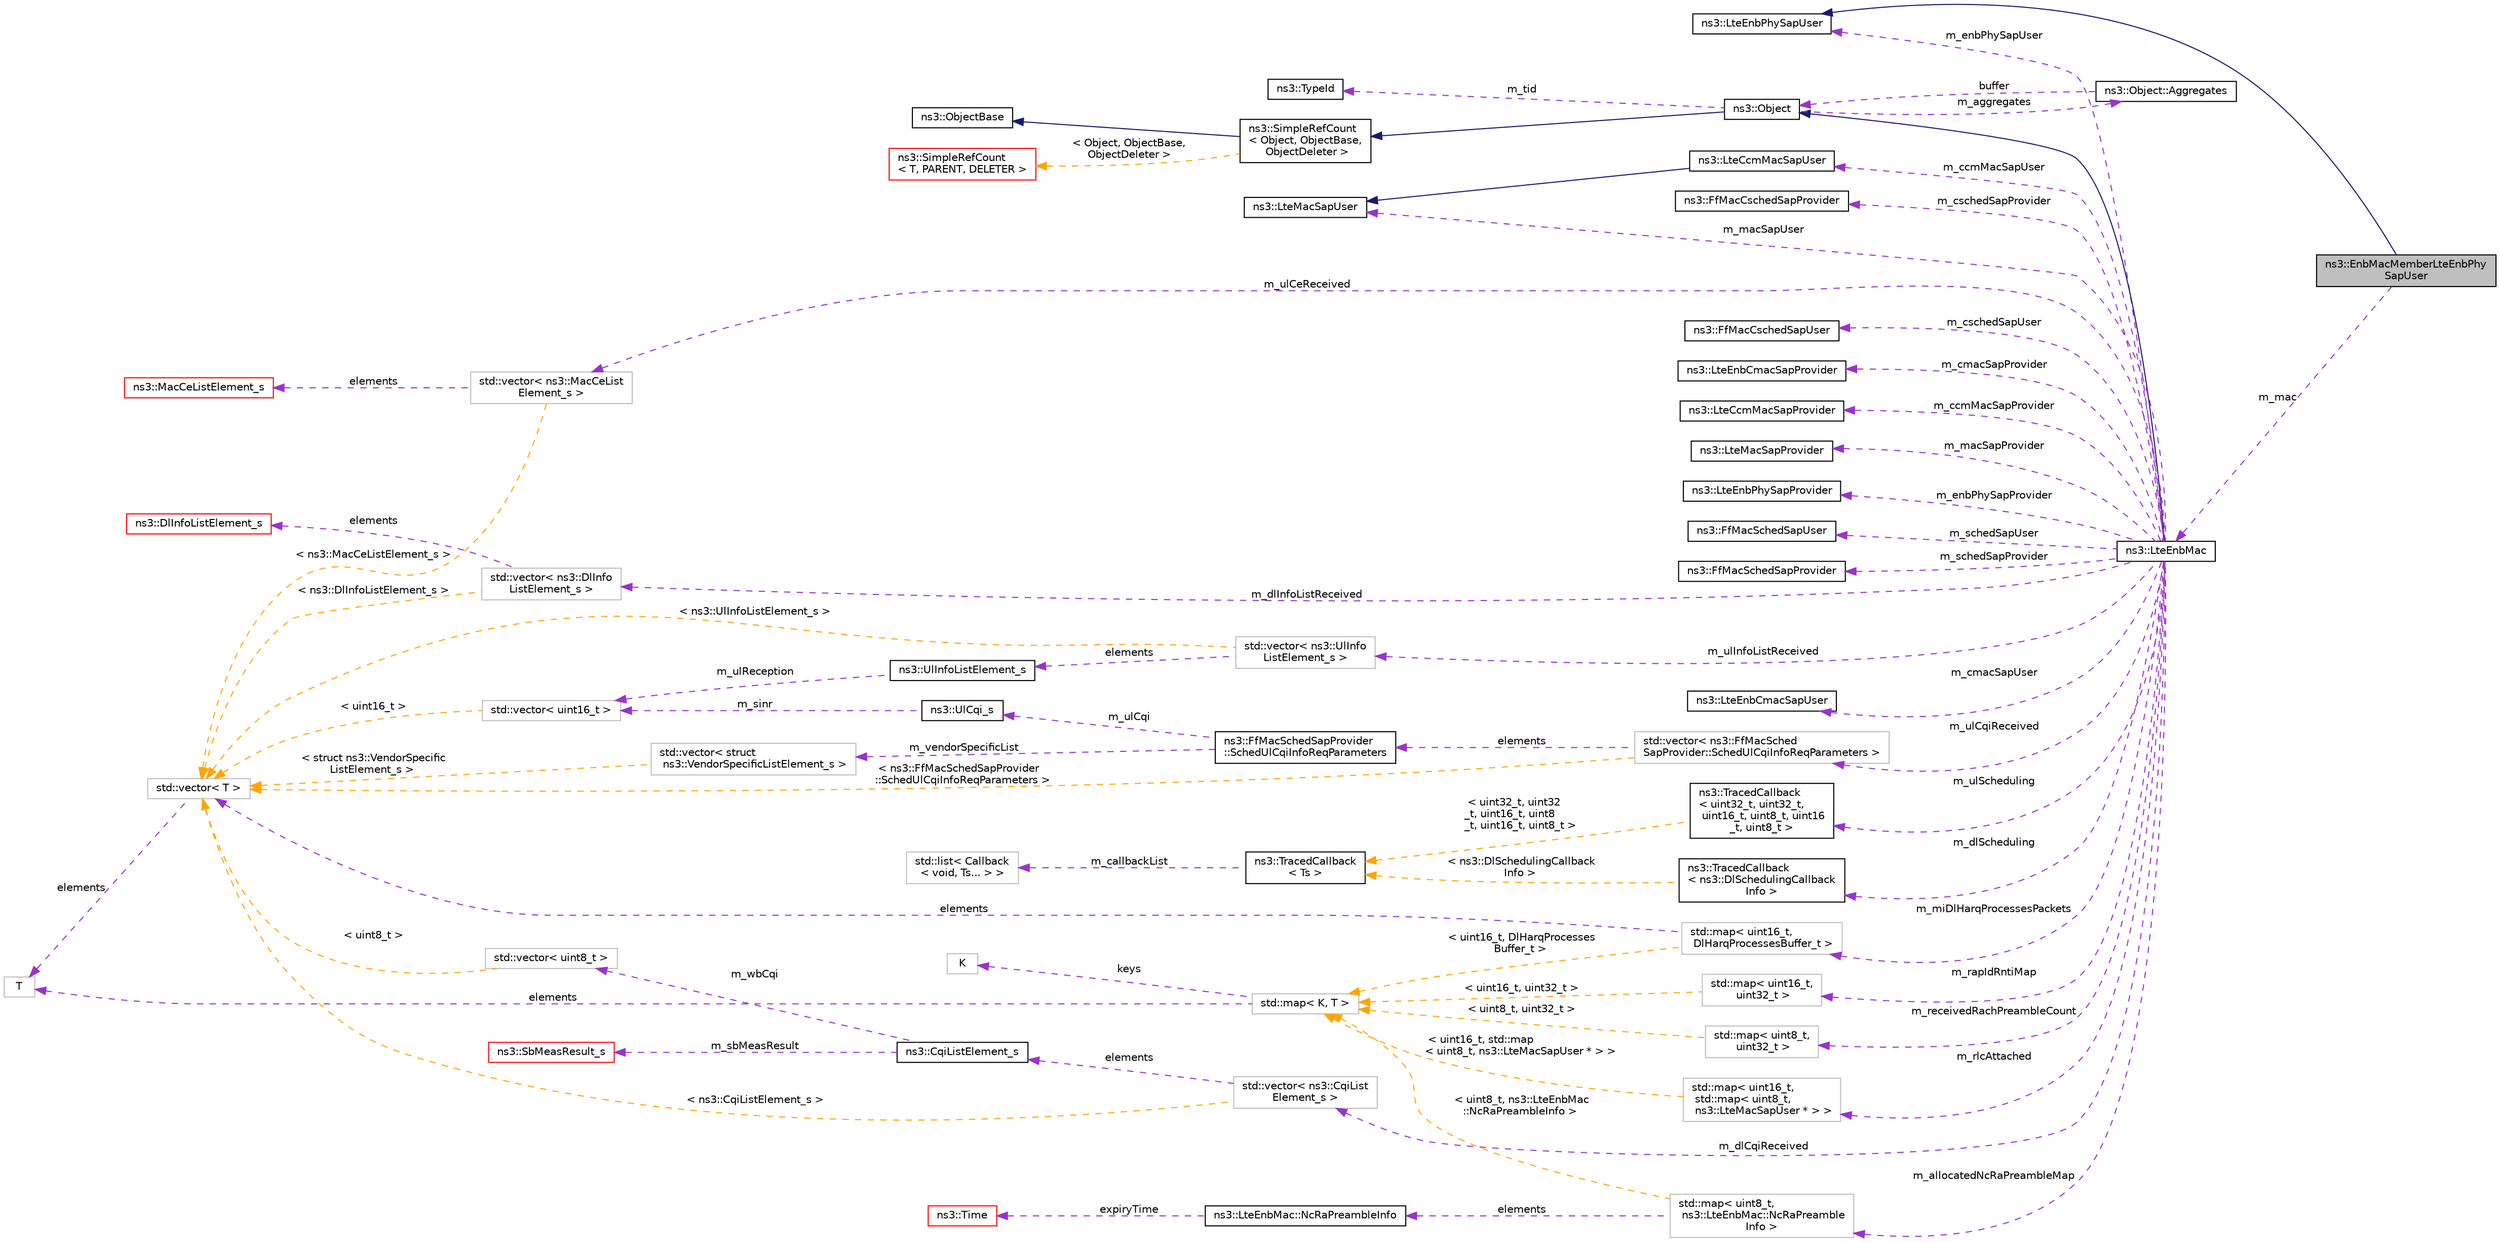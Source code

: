 digraph "ns3::EnbMacMemberLteEnbPhySapUser"
{
 // LATEX_PDF_SIZE
  edge [fontname="Helvetica",fontsize="10",labelfontname="Helvetica",labelfontsize="10"];
  node [fontname="Helvetica",fontsize="10",shape=record];
  rankdir="LR";
  Node1 [label="ns3::EnbMacMemberLteEnbPhy\lSapUser",height=0.2,width=0.4,color="black", fillcolor="grey75", style="filled", fontcolor="black",tooltip="-------— PHY-SAP"];
  Node2 -> Node1 [dir="back",color="midnightblue",fontsize="10",style="solid",fontname="Helvetica"];
  Node2 [label="ns3::LteEnbPhySapUser",height=0.2,width=0.4,color="black", fillcolor="white", style="filled",URL="$classns3_1_1_lte_enb_phy_sap_user.html",tooltip="Service Access Point (SAP) offered by the eNB-PHY to the eNB-MAC."];
  Node3 -> Node1 [dir="back",color="darkorchid3",fontsize="10",style="dashed",label=" m_mac" ,fontname="Helvetica"];
  Node3 [label="ns3::LteEnbMac",height=0.2,width=0.4,color="black", fillcolor="white", style="filled",URL="$classns3_1_1_lte_enb_mac.html",tooltip="This class implements the MAC layer of the eNodeB device."];
  Node4 -> Node3 [dir="back",color="midnightblue",fontsize="10",style="solid",fontname="Helvetica"];
  Node4 [label="ns3::Object",height=0.2,width=0.4,color="black", fillcolor="white", style="filled",URL="$classns3_1_1_object.html",tooltip="A base class which provides memory management and object aggregation."];
  Node5 -> Node4 [dir="back",color="midnightblue",fontsize="10",style="solid",fontname="Helvetica"];
  Node5 [label="ns3::SimpleRefCount\l\< Object, ObjectBase,\l ObjectDeleter \>",height=0.2,width=0.4,color="black", fillcolor="white", style="filled",URL="$classns3_1_1_simple_ref_count.html",tooltip=" "];
  Node6 -> Node5 [dir="back",color="midnightblue",fontsize="10",style="solid",fontname="Helvetica"];
  Node6 [label="ns3::ObjectBase",height=0.2,width=0.4,color="black", fillcolor="white", style="filled",URL="$classns3_1_1_object_base.html",tooltip="Anchor the ns-3 type and attribute system."];
  Node7 -> Node5 [dir="back",color="orange",fontsize="10",style="dashed",label=" \< Object, ObjectBase,\l ObjectDeleter \>" ,fontname="Helvetica"];
  Node7 [label="ns3::SimpleRefCount\l\< T, PARENT, DELETER \>",height=0.2,width=0.4,color="red", fillcolor="white", style="filled",URL="$classns3_1_1_simple_ref_count.html",tooltip="A template-based reference counting class."];
  Node9 -> Node4 [dir="back",color="darkorchid3",fontsize="10",style="dashed",label=" m_tid" ,fontname="Helvetica"];
  Node9 [label="ns3::TypeId",height=0.2,width=0.4,color="black", fillcolor="white", style="filled",URL="$classns3_1_1_type_id.html",tooltip="a unique identifier for an interface."];
  Node10 -> Node4 [dir="back",color="darkorchid3",fontsize="10",style="dashed",label=" m_aggregates" ,fontname="Helvetica"];
  Node10 [label="ns3::Object::Aggregates",height=0.2,width=0.4,color="black", fillcolor="white", style="filled",URL="$structns3_1_1_object_1_1_aggregates.html",tooltip="The list of Objects aggregated to this one."];
  Node4 -> Node10 [dir="back",color="darkorchid3",fontsize="10",style="dashed",label=" buffer" ,fontname="Helvetica"];
  Node11 -> Node3 [dir="back",color="darkorchid3",fontsize="10",style="dashed",label=" m_schedSapUser" ,fontname="Helvetica"];
  Node11 [label="ns3::FfMacSchedSapUser",height=0.2,width=0.4,color="black", fillcolor="white", style="filled",URL="$classns3_1_1_ff_mac_sched_sap_user.html",tooltip="FfMacSchedSapUser class."];
  Node12 -> Node3 [dir="back",color="darkorchid3",fontsize="10",style="dashed",label=" m_schedSapProvider" ,fontname="Helvetica"];
  Node12 [label="ns3::FfMacSchedSapProvider",height=0.2,width=0.4,color="black", fillcolor="white", style="filled",URL="$classns3_1_1_ff_mac_sched_sap_provider.html",tooltip="Provides the SCHED SAP."];
  Node13 -> Node3 [dir="back",color="darkorchid3",fontsize="10",style="dashed",label=" m_ccmMacSapUser" ,fontname="Helvetica"];
  Node13 [label="ns3::LteCcmMacSapUser",height=0.2,width=0.4,color="black", fillcolor="white", style="filled",URL="$classns3_1_1_lte_ccm_mac_sap_user.html",tooltip="Service Access Point (SAP) offered by MAC to the component carrier manager (CCM)."];
  Node14 -> Node13 [dir="back",color="midnightblue",fontsize="10",style="solid",fontname="Helvetica"];
  Node14 [label="ns3::LteMacSapUser",height=0.2,width=0.4,color="black", fillcolor="white", style="filled",URL="$classns3_1_1_lte_mac_sap_user.html",tooltip="Service Access Point (SAP) offered by the MAC to the RLC See Femto Forum MAC Scheduler Interface Spec..."];
  Node2 -> Node3 [dir="back",color="darkorchid3",fontsize="10",style="dashed",label=" m_enbPhySapUser" ,fontname="Helvetica"];
  Node15 -> Node3 [dir="back",color="darkorchid3",fontsize="10",style="dashed",label=" m_cmacSapUser" ,fontname="Helvetica"];
  Node15 [label="ns3::LteEnbCmacSapUser",height=0.2,width=0.4,color="black", fillcolor="white", style="filled",URL="$classns3_1_1_lte_enb_cmac_sap_user.html",tooltip="Service Access Point (SAP) offered by the MAC to the RRC See Femto Forum MAC Scheduler Interface Spec..."];
  Node16 -> Node3 [dir="back",color="darkorchid3",fontsize="10",style="dashed",label=" m_ulInfoListReceived" ,fontname="Helvetica"];
  Node16 [label="std::vector\< ns3::UlInfo\lListElement_s \>",height=0.2,width=0.4,color="grey75", fillcolor="white", style="filled",tooltip=" "];
  Node17 -> Node16 [dir="back",color="darkorchid3",fontsize="10",style="dashed",label=" elements" ,fontname="Helvetica"];
  Node17 [label="ns3::UlInfoListElement_s",height=0.2,width=0.4,color="black", fillcolor="white", style="filled",URL="$structns3_1_1_ul_info_list_element__s.html",tooltip="See section 4.3.12 ulInfoListElement."];
  Node18 -> Node17 [dir="back",color="darkorchid3",fontsize="10",style="dashed",label=" m_ulReception" ,fontname="Helvetica"];
  Node18 [label="std::vector\< uint16_t \>",height=0.2,width=0.4,color="grey75", fillcolor="white", style="filled",tooltip=" "];
  Node19 -> Node18 [dir="back",color="orange",fontsize="10",style="dashed",label=" \< uint16_t \>" ,fontname="Helvetica"];
  Node19 [label="std::vector\< T \>",height=0.2,width=0.4,color="grey75", fillcolor="white", style="filled",tooltip=" "];
  Node20 -> Node19 [dir="back",color="darkorchid3",fontsize="10",style="dashed",label=" elements" ,fontname="Helvetica"];
  Node20 [label="T",height=0.2,width=0.4,color="grey75", fillcolor="white", style="filled",tooltip=" "];
  Node19 -> Node16 [dir="back",color="orange",fontsize="10",style="dashed",label=" \< ns3::UlInfoListElement_s \>" ,fontname="Helvetica"];
  Node21 -> Node3 [dir="back",color="darkorchid3",fontsize="10",style="dashed",label=" m_rlcAttached" ,fontname="Helvetica"];
  Node21 [label="std::map\< uint16_t,\l std::map\< uint8_t,\l ns3::LteMacSapUser * \> \>",height=0.2,width=0.4,color="grey75", fillcolor="white", style="filled",tooltip=" "];
  Node22 -> Node21 [dir="back",color="orange",fontsize="10",style="dashed",label=" \< uint16_t, std::map\l\< uint8_t, ns3::LteMacSapUser * \> \>" ,fontname="Helvetica"];
  Node22 [label="std::map\< K, T \>",height=0.2,width=0.4,color="grey75", fillcolor="white", style="filled",tooltip=" "];
  Node23 -> Node22 [dir="back",color="darkorchid3",fontsize="10",style="dashed",label=" keys" ,fontname="Helvetica"];
  Node23 [label="K",height=0.2,width=0.4,color="grey75", fillcolor="white", style="filled",tooltip=" "];
  Node20 -> Node22 [dir="back",color="darkorchid3",fontsize="10",style="dashed",label=" elements" ,fontname="Helvetica"];
  Node24 -> Node3 [dir="back",color="darkorchid3",fontsize="10",style="dashed",label=" m_cschedSapProvider" ,fontname="Helvetica"];
  Node24 [label="ns3::FfMacCschedSapProvider",height=0.2,width=0.4,color="black", fillcolor="white", style="filled",URL="$classns3_1_1_ff_mac_csched_sap_provider.html",tooltip="Provides the CSCHED SAP."];
  Node25 -> Node3 [dir="back",color="darkorchid3",fontsize="10",style="dashed",label=" m_allocatedNcRaPreambleMap" ,fontname="Helvetica"];
  Node25 [label="std::map\< uint8_t,\l ns3::LteEnbMac::NcRaPreamble\lInfo \>",height=0.2,width=0.4,color="grey75", fillcolor="white", style="filled",tooltip=" "];
  Node26 -> Node25 [dir="back",color="darkorchid3",fontsize="10",style="dashed",label=" elements" ,fontname="Helvetica"];
  Node26 [label="ns3::LteEnbMac::NcRaPreambleInfo",height=0.2,width=0.4,color="black", fillcolor="white", style="filled",URL="$structns3_1_1_lte_enb_mac_1_1_nc_ra_preamble_info.html",tooltip="info associated with a preamble allocated for non-contention based RA"];
  Node27 -> Node26 [dir="back",color="darkorchid3",fontsize="10",style="dashed",label=" expiryTime" ,fontname="Helvetica"];
  Node27 [label="ns3::Time",height=0.2,width=0.4,color="red", fillcolor="white", style="filled",URL="$classns3_1_1_time.html",tooltip="Simulation virtual time values and global simulation resolution."];
  Node22 -> Node25 [dir="back",color="orange",fontsize="10",style="dashed",label=" \< uint8_t, ns3::LteEnbMac\l::NcRaPreambleInfo \>" ,fontname="Helvetica"];
  Node29 -> Node3 [dir="back",color="darkorchid3",fontsize="10",style="dashed",label=" m_ulCqiReceived" ,fontname="Helvetica"];
  Node29 [label="std::vector\< ns3::FfMacSched\lSapProvider::SchedUlCqiInfoReqParameters \>",height=0.2,width=0.4,color="grey75", fillcolor="white", style="filled",tooltip=" "];
  Node30 -> Node29 [dir="back",color="darkorchid3",fontsize="10",style="dashed",label=" elements" ,fontname="Helvetica"];
  Node30 [label="ns3::FfMacSchedSapProvider\l::SchedUlCqiInfoReqParameters",height=0.2,width=0.4,color="black", fillcolor="white", style="filled",URL="$structns3_1_1_ff_mac_sched_sap_provider_1_1_sched_ul_cqi_info_req_parameters.html",tooltip="Parameters of the SCHED_UL_CQI_INFO_REQ primitive."];
  Node31 -> Node30 [dir="back",color="darkorchid3",fontsize="10",style="dashed",label=" m_ulCqi" ,fontname="Helvetica"];
  Node31 [label="ns3::UlCqi_s",height=0.2,width=0.4,color="black", fillcolor="white", style="filled",URL="$structns3_1_1_ul_cqi__s.html",tooltip="See section 4.3.29 ulCQI."];
  Node18 -> Node31 [dir="back",color="darkorchid3",fontsize="10",style="dashed",label=" m_sinr" ,fontname="Helvetica"];
  Node32 -> Node30 [dir="back",color="darkorchid3",fontsize="10",style="dashed",label=" m_vendorSpecificList" ,fontname="Helvetica"];
  Node32 [label="std::vector\< struct\l ns3::VendorSpecificListElement_s \>",height=0.2,width=0.4,color="grey75", fillcolor="white", style="filled",tooltip=" "];
  Node19 -> Node32 [dir="back",color="orange",fontsize="10",style="dashed",label=" \< struct ns3::VendorSpecific\lListElement_s \>" ,fontname="Helvetica"];
  Node19 -> Node29 [dir="back",color="orange",fontsize="10",style="dashed",label=" \< ns3::FfMacSchedSapProvider\l::SchedUlCqiInfoReqParameters \>" ,fontname="Helvetica"];
  Node38 -> Node3 [dir="back",color="darkorchid3",fontsize="10",style="dashed",label=" m_dlCqiReceived" ,fontname="Helvetica"];
  Node38 [label="std::vector\< ns3::CqiList\lElement_s \>",height=0.2,width=0.4,color="grey75", fillcolor="white", style="filled",tooltip=" "];
  Node39 -> Node38 [dir="back",color="darkorchid3",fontsize="10",style="dashed",label=" elements" ,fontname="Helvetica"];
  Node39 [label="ns3::CqiListElement_s",height=0.2,width=0.4,color="black", fillcolor="white", style="filled",URL="$structns3_1_1_cqi_list_element__s.html",tooltip="See section 4.3.24 cqiListElement."];
  Node40 -> Node39 [dir="back",color="darkorchid3",fontsize="10",style="dashed",label=" m_wbCqi" ,fontname="Helvetica"];
  Node40 [label="std::vector\< uint8_t \>",height=0.2,width=0.4,color="grey75", fillcolor="white", style="filled",tooltip=" "];
  Node19 -> Node40 [dir="back",color="orange",fontsize="10",style="dashed",label=" \< uint8_t \>" ,fontname="Helvetica"];
  Node41 -> Node39 [dir="back",color="darkorchid3",fontsize="10",style="dashed",label=" m_sbMeasResult" ,fontname="Helvetica"];
  Node41 [label="ns3::SbMeasResult_s",height=0.2,width=0.4,color="red", fillcolor="white", style="filled",URL="$structns3_1_1_sb_meas_result__s.html",tooltip="See section 4.3.25 sbMeasResult."];
  Node19 -> Node38 [dir="back",color="orange",fontsize="10",style="dashed",label=" \< ns3::CqiListElement_s \>" ,fontname="Helvetica"];
  Node46 -> Node3 [dir="back",color="darkorchid3",fontsize="10",style="dashed",label=" m_dlScheduling" ,fontname="Helvetica"];
  Node46 [label="ns3::TracedCallback\l\< ns3::DlSchedulingCallback\lInfo \>",height=0.2,width=0.4,color="black", fillcolor="white", style="filled",URL="$classns3_1_1_traced_callback.html",tooltip=" "];
  Node47 -> Node46 [dir="back",color="orange",fontsize="10",style="dashed",label=" \< ns3::DlSchedulingCallback\lInfo \>" ,fontname="Helvetica"];
  Node47 [label="ns3::TracedCallback\l\< Ts \>",height=0.2,width=0.4,color="black", fillcolor="white", style="filled",URL="$classns3_1_1_traced_callback.html",tooltip="Forward calls to a chain of Callback."];
  Node48 -> Node47 [dir="back",color="darkorchid3",fontsize="10",style="dashed",label=" m_callbackList" ,fontname="Helvetica"];
  Node48 [label="std::list\< Callback\l\< void, Ts... \> \>",height=0.2,width=0.4,color="grey75", fillcolor="white", style="filled",tooltip=" "];
  Node14 -> Node3 [dir="back",color="darkorchid3",fontsize="10",style="dashed",label=" m_macSapUser" ,fontname="Helvetica"];
  Node56 -> Node3 [dir="back",color="darkorchid3",fontsize="10",style="dashed",label=" m_rapIdRntiMap" ,fontname="Helvetica"];
  Node56 [label="std::map\< uint16_t,\l uint32_t \>",height=0.2,width=0.4,color="grey75", fillcolor="white", style="filled",tooltip=" "];
  Node22 -> Node56 [dir="back",color="orange",fontsize="10",style="dashed",label=" \< uint16_t, uint32_t \>" ,fontname="Helvetica"];
  Node57 -> Node3 [dir="back",color="darkorchid3",fontsize="10",style="dashed",label=" m_cschedSapUser" ,fontname="Helvetica"];
  Node57 [label="ns3::FfMacCschedSapUser",height=0.2,width=0.4,color="black", fillcolor="white", style="filled",URL="$classns3_1_1_ff_mac_csched_sap_user.html",tooltip="FfMacCschedSapUser class."];
  Node58 -> Node3 [dir="back",color="darkorchid3",fontsize="10",style="dashed",label=" m_cmacSapProvider" ,fontname="Helvetica"];
  Node58 [label="ns3::LteEnbCmacSapProvider",height=0.2,width=0.4,color="black", fillcolor="white", style="filled",URL="$classns3_1_1_lte_enb_cmac_sap_provider.html",tooltip="Service Access Point (SAP) offered by the eNB MAC to the eNB RRC See Femto Forum MAC Scheduler Interf..."];
  Node59 -> Node3 [dir="back",color="darkorchid3",fontsize="10",style="dashed",label=" m_ulCeReceived" ,fontname="Helvetica"];
  Node59 [label="std::vector\< ns3::MacCeList\lElement_s \>",height=0.2,width=0.4,color="grey75", fillcolor="white", style="filled",tooltip=" "];
  Node60 -> Node59 [dir="back",color="darkorchid3",fontsize="10",style="dashed",label=" elements" ,fontname="Helvetica"];
  Node60 [label="ns3::MacCeListElement_s",height=0.2,width=0.4,color="red", fillcolor="white", style="filled",URL="$structns3_1_1_mac_ce_list_element__s.html",tooltip="See section 4.3.14 macCEListElement."];
  Node19 -> Node59 [dir="back",color="orange",fontsize="10",style="dashed",label=" \< ns3::MacCeListElement_s \>" ,fontname="Helvetica"];
  Node62 -> Node3 [dir="back",color="darkorchid3",fontsize="10",style="dashed",label=" m_receivedRachPreambleCount" ,fontname="Helvetica"];
  Node62 [label="std::map\< uint8_t,\l uint32_t \>",height=0.2,width=0.4,color="grey75", fillcolor="white", style="filled",tooltip=" "];
  Node22 -> Node62 [dir="back",color="orange",fontsize="10",style="dashed",label=" \< uint8_t, uint32_t \>" ,fontname="Helvetica"];
  Node63 -> Node3 [dir="back",color="darkorchid3",fontsize="10",style="dashed",label=" m_dlInfoListReceived" ,fontname="Helvetica"];
  Node63 [label="std::vector\< ns3::DlInfo\lListElement_s \>",height=0.2,width=0.4,color="grey75", fillcolor="white", style="filled",tooltip=" "];
  Node64 -> Node63 [dir="back",color="darkorchid3",fontsize="10",style="dashed",label=" elements" ,fontname="Helvetica"];
  Node64 [label="ns3::DlInfoListElement_s",height=0.2,width=0.4,color="red", fillcolor="white", style="filled",URL="$structns3_1_1_dl_info_list_element__s.html",tooltip="See section 4.3.23 dlInfoListElement."];
  Node19 -> Node63 [dir="back",color="orange",fontsize="10",style="dashed",label=" \< ns3::DlInfoListElement_s \>" ,fontname="Helvetica"];
  Node66 -> Node3 [dir="back",color="darkorchid3",fontsize="10",style="dashed",label=" m_ccmMacSapProvider" ,fontname="Helvetica"];
  Node66 [label="ns3::LteCcmMacSapProvider",height=0.2,width=0.4,color="black", fillcolor="white", style="filled",URL="$classns3_1_1_lte_ccm_mac_sap_provider.html",tooltip="Service Access Point (SAP) offered by the component carrier manager (CCM) by MAC to CCM."];
  Node67 -> Node3 [dir="back",color="darkorchid3",fontsize="10",style="dashed",label=" m_macSapProvider" ,fontname="Helvetica"];
  Node67 [label="ns3::LteMacSapProvider",height=0.2,width=0.4,color="black", fillcolor="white", style="filled",URL="$classns3_1_1_lte_mac_sap_provider.html",tooltip="Service Access Point (SAP) offered by the MAC to the RLC See Femto Forum MAC Scheduler Interface Spec..."];
  Node68 -> Node3 [dir="back",color="darkorchid3",fontsize="10",style="dashed",label=" m_miDlHarqProcessesPackets" ,fontname="Helvetica"];
  Node68 [label="std::map\< uint16_t,\l DlHarqProcessesBuffer_t \>",height=0.2,width=0.4,color="grey75", fillcolor="white", style="filled",tooltip=" "];
  Node19 -> Node68 [dir="back",color="darkorchid3",fontsize="10",style="dashed",label=" elements" ,fontname="Helvetica"];
  Node22 -> Node68 [dir="back",color="orange",fontsize="10",style="dashed",label=" \< uint16_t, DlHarqProcesses\lBuffer_t \>" ,fontname="Helvetica"];
  Node69 -> Node3 [dir="back",color="darkorchid3",fontsize="10",style="dashed",label=" m_ulScheduling" ,fontname="Helvetica"];
  Node69 [label="ns3::TracedCallback\l\< uint32_t, uint32_t,\l uint16_t, uint8_t, uint16\l_t, uint8_t \>",height=0.2,width=0.4,color="black", fillcolor="white", style="filled",URL="$classns3_1_1_traced_callback.html",tooltip=" "];
  Node47 -> Node69 [dir="back",color="orange",fontsize="10",style="dashed",label=" \< uint32_t, uint32\l_t, uint16_t, uint8\l_t, uint16_t, uint8_t \>" ,fontname="Helvetica"];
  Node70 -> Node3 [dir="back",color="darkorchid3",fontsize="10",style="dashed",label=" m_enbPhySapProvider" ,fontname="Helvetica"];
  Node70 [label="ns3::LteEnbPhySapProvider",height=0.2,width=0.4,color="black", fillcolor="white", style="filled",URL="$classns3_1_1_lte_enb_phy_sap_provider.html",tooltip="Service Access Point (SAP) offered by the eNB-PHY to the eNB-MAC."];
}
